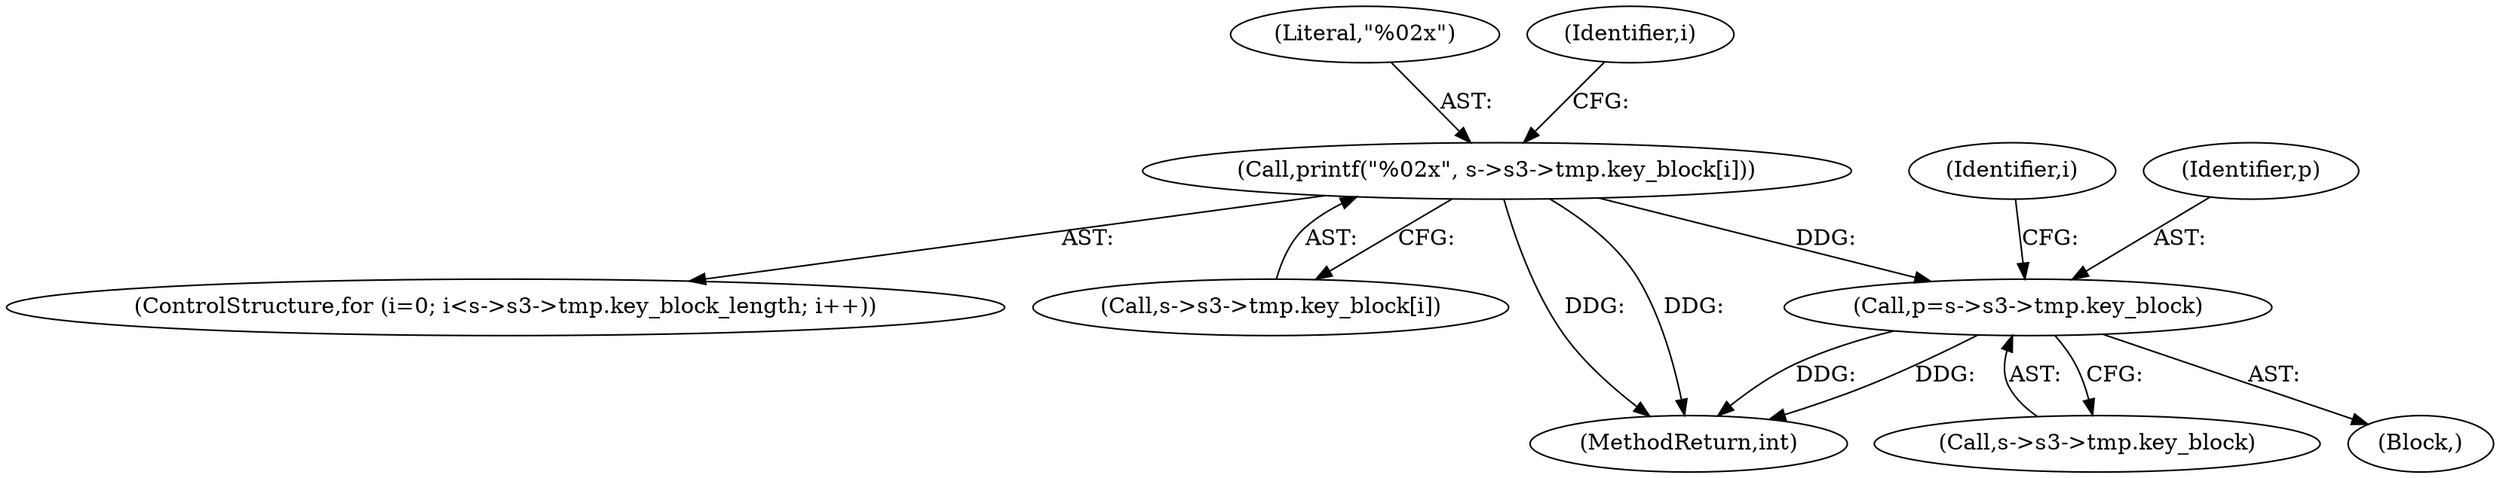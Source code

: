 digraph "0_openssl_34628967f1e65dc8f34e000f0f5518e21afbfc7b_0@pointer" {
"1000576" [label="(Call,p=s->s3->tmp.key_block)"];
"1000259" [label="(Call,printf(\"%02x\", s->s3->tmp.key_block[i]))"];
"1001068" [label="(MethodReturn,int)"];
"1000111" [label="(Block,)"];
"1000260" [label="(Literal,\"%02x\")"];
"1000244" [label="(ControlStructure,for (i=0; i<s->s3->tmp.key_block_length; i++))"];
"1000578" [label="(Call,s->s3->tmp.key_block)"];
"1000576" [label="(Call,p=s->s3->tmp.key_block)"];
"1000259" [label="(Call,printf(\"%02x\", s->s3->tmp.key_block[i]))"];
"1000586" [label="(Identifier,i)"];
"1000261" [label="(Call,s->s3->tmp.key_block[i])"];
"1000577" [label="(Identifier,p)"];
"1000258" [label="(Identifier,i)"];
"1000576" -> "1000111"  [label="AST: "];
"1000576" -> "1000578"  [label="CFG: "];
"1000577" -> "1000576"  [label="AST: "];
"1000578" -> "1000576"  [label="AST: "];
"1000586" -> "1000576"  [label="CFG: "];
"1000576" -> "1001068"  [label="DDG: "];
"1000576" -> "1001068"  [label="DDG: "];
"1000259" -> "1000576"  [label="DDG: "];
"1000259" -> "1000244"  [label="AST: "];
"1000259" -> "1000261"  [label="CFG: "];
"1000260" -> "1000259"  [label="AST: "];
"1000261" -> "1000259"  [label="AST: "];
"1000258" -> "1000259"  [label="CFG: "];
"1000259" -> "1001068"  [label="DDG: "];
"1000259" -> "1001068"  [label="DDG: "];
}
